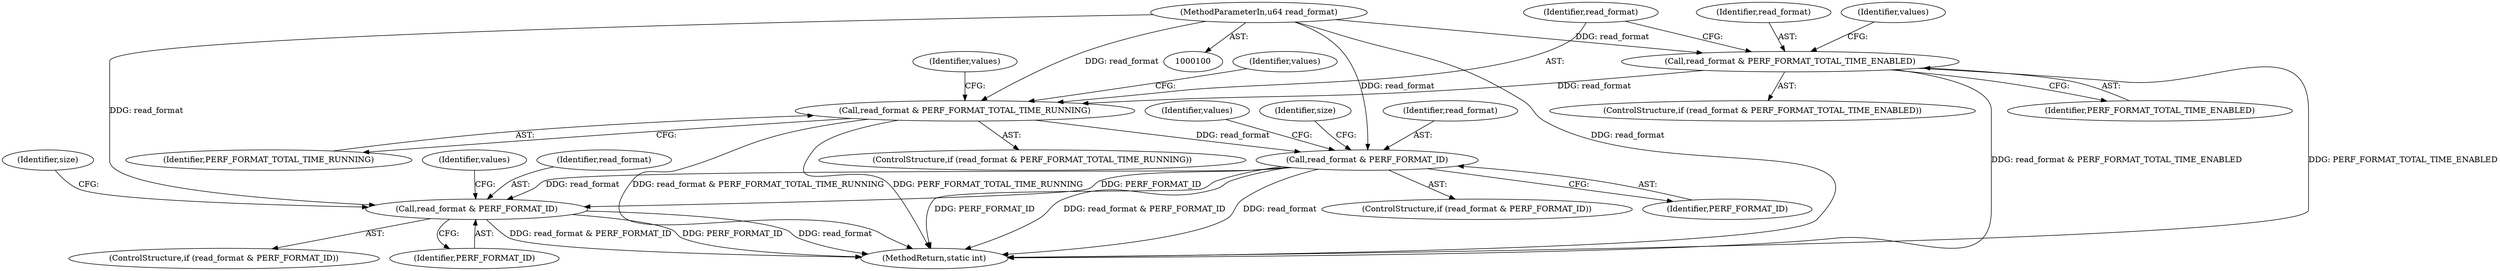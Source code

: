 digraph "0_linux_f63a8daa5812afef4f06c962351687e1ff9ccb2b_4@API" {
"1000169" [label="(Call,read_format & PERF_FORMAT_TOTAL_TIME_RUNNING)"];
"1000159" [label="(Call,read_format & PERF_FORMAT_TOTAL_TIME_ENABLED)"];
"1000102" [label="(MethodParameterIn,u64 read_format)"];
"1000185" [label="(Call,read_format & PERF_FORMAT_ID)"];
"1000226" [label="(Call,read_format & PERF_FORMAT_ID)"];
"1000160" [label="(Identifier,read_format)"];
"1000185" [label="(Call,read_format & PERF_FORMAT_ID)"];
"1000228" [label="(Identifier,PERF_FORMAT_ID)"];
"1000187" [label="(Identifier,PERF_FORMAT_ID)"];
"1000225" [label="(ControlStructure,if (read_format & PERF_FORMAT_ID))"];
"1000158" [label="(ControlStructure,if (read_format & PERF_FORMAT_TOTAL_TIME_ENABLED))"];
"1000231" [label="(Identifier,values)"];
"1000168" [label="(ControlStructure,if (read_format & PERF_FORMAT_TOTAL_TIME_RUNNING))"];
"1000180" [label="(Identifier,values)"];
"1000164" [label="(Identifier,values)"];
"1000196" [label="(Identifier,size)"];
"1000171" [label="(Identifier,PERF_FORMAT_TOTAL_TIME_RUNNING)"];
"1000266" [label="(MethodReturn,static int)"];
"1000169" [label="(Call,read_format & PERF_FORMAT_TOTAL_TIME_RUNNING)"];
"1000161" [label="(Identifier,PERF_FORMAT_TOTAL_TIME_ENABLED)"];
"1000102" [label="(MethodParameterIn,u64 read_format)"];
"1000174" [label="(Identifier,values)"];
"1000227" [label="(Identifier,read_format)"];
"1000237" [label="(Identifier,size)"];
"1000184" [label="(ControlStructure,if (read_format & PERF_FORMAT_ID))"];
"1000159" [label="(Call,read_format & PERF_FORMAT_TOTAL_TIME_ENABLED)"];
"1000226" [label="(Call,read_format & PERF_FORMAT_ID)"];
"1000170" [label="(Identifier,read_format)"];
"1000186" [label="(Identifier,read_format)"];
"1000190" [label="(Identifier,values)"];
"1000169" -> "1000168"  [label="AST: "];
"1000169" -> "1000171"  [label="CFG: "];
"1000170" -> "1000169"  [label="AST: "];
"1000171" -> "1000169"  [label="AST: "];
"1000174" -> "1000169"  [label="CFG: "];
"1000180" -> "1000169"  [label="CFG: "];
"1000169" -> "1000266"  [label="DDG: read_format & PERF_FORMAT_TOTAL_TIME_RUNNING"];
"1000169" -> "1000266"  [label="DDG: PERF_FORMAT_TOTAL_TIME_RUNNING"];
"1000159" -> "1000169"  [label="DDG: read_format"];
"1000102" -> "1000169"  [label="DDG: read_format"];
"1000169" -> "1000185"  [label="DDG: read_format"];
"1000159" -> "1000158"  [label="AST: "];
"1000159" -> "1000161"  [label="CFG: "];
"1000160" -> "1000159"  [label="AST: "];
"1000161" -> "1000159"  [label="AST: "];
"1000164" -> "1000159"  [label="CFG: "];
"1000170" -> "1000159"  [label="CFG: "];
"1000159" -> "1000266"  [label="DDG: read_format & PERF_FORMAT_TOTAL_TIME_ENABLED"];
"1000159" -> "1000266"  [label="DDG: PERF_FORMAT_TOTAL_TIME_ENABLED"];
"1000102" -> "1000159"  [label="DDG: read_format"];
"1000102" -> "1000100"  [label="AST: "];
"1000102" -> "1000266"  [label="DDG: read_format"];
"1000102" -> "1000185"  [label="DDG: read_format"];
"1000102" -> "1000226"  [label="DDG: read_format"];
"1000185" -> "1000184"  [label="AST: "];
"1000185" -> "1000187"  [label="CFG: "];
"1000186" -> "1000185"  [label="AST: "];
"1000187" -> "1000185"  [label="AST: "];
"1000190" -> "1000185"  [label="CFG: "];
"1000196" -> "1000185"  [label="CFG: "];
"1000185" -> "1000266"  [label="DDG: read_format & PERF_FORMAT_ID"];
"1000185" -> "1000266"  [label="DDG: read_format"];
"1000185" -> "1000266"  [label="DDG: PERF_FORMAT_ID"];
"1000185" -> "1000226"  [label="DDG: read_format"];
"1000185" -> "1000226"  [label="DDG: PERF_FORMAT_ID"];
"1000226" -> "1000225"  [label="AST: "];
"1000226" -> "1000228"  [label="CFG: "];
"1000227" -> "1000226"  [label="AST: "];
"1000228" -> "1000226"  [label="AST: "];
"1000231" -> "1000226"  [label="CFG: "];
"1000237" -> "1000226"  [label="CFG: "];
"1000226" -> "1000266"  [label="DDG: read_format"];
"1000226" -> "1000266"  [label="DDG: read_format & PERF_FORMAT_ID"];
"1000226" -> "1000266"  [label="DDG: PERF_FORMAT_ID"];
}
